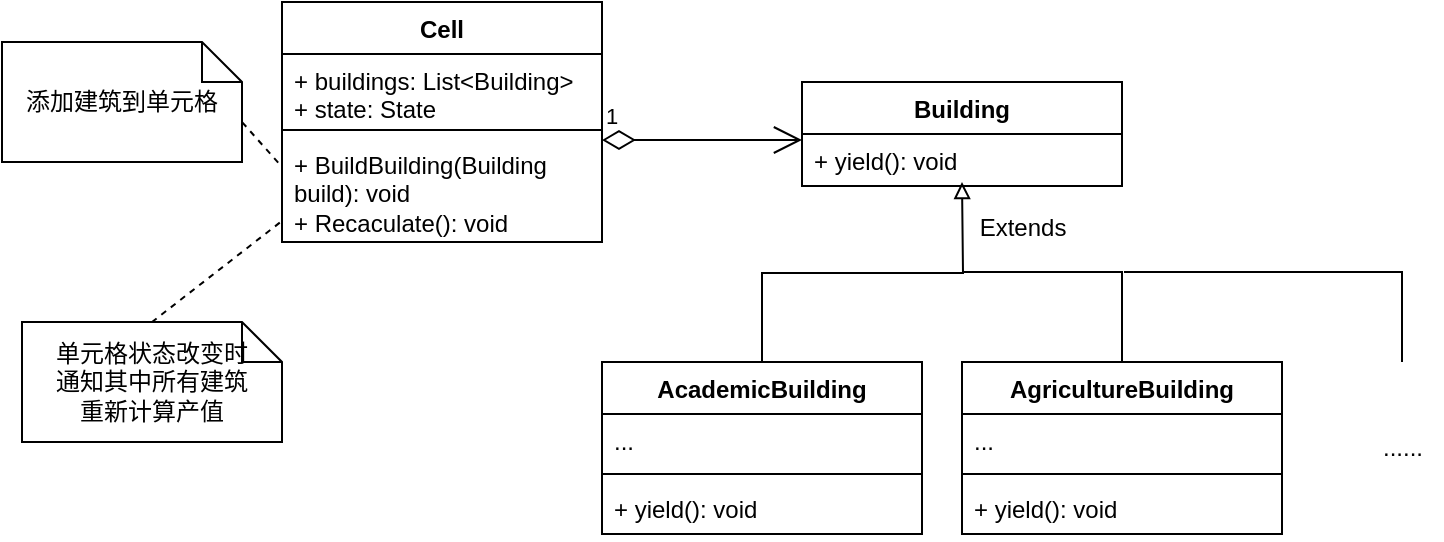 <mxfile version="22.1.16" type="device">
  <diagram name="Page-1" id="80Xx5_V7AYoYYCBFcPBS">
    <mxGraphModel dx="752" dy="622" grid="1" gridSize="10" guides="1" tooltips="1" connect="1" arrows="1" fold="1" page="1" pageScale="1" pageWidth="850" pageHeight="1100" math="0" shadow="0">
      <root>
        <mxCell id="0" />
        <mxCell id="1" parent="0" />
        <mxCell id="6V_RxtZbmtCBJ1EOpkRF-172" value="Cell" style="swimlane;fontStyle=1;align=center;verticalAlign=top;childLayout=stackLayout;horizontal=1;startSize=26;horizontalStack=0;resizeParent=1;resizeParentMax=0;resizeLast=0;collapsible=1;marginBottom=0;whiteSpace=wrap;html=1;" vertex="1" parent="1">
          <mxGeometry x="150" y="70" width="160" height="120" as="geometry" />
        </mxCell>
        <mxCell id="6V_RxtZbmtCBJ1EOpkRF-173" value="+ buildings: List&amp;lt;Building&amp;gt;&lt;br&gt;+ state: State" style="text;strokeColor=none;fillColor=none;align=left;verticalAlign=top;spacingLeft=4;spacingRight=4;overflow=hidden;rotatable=0;points=[[0,0.5],[1,0.5]];portConstraint=eastwest;whiteSpace=wrap;html=1;" vertex="1" parent="6V_RxtZbmtCBJ1EOpkRF-172">
          <mxGeometry y="26" width="160" height="34" as="geometry" />
        </mxCell>
        <mxCell id="6V_RxtZbmtCBJ1EOpkRF-174" value="" style="line;strokeWidth=1;fillColor=none;align=left;verticalAlign=middle;spacingTop=-1;spacingLeft=3;spacingRight=3;rotatable=0;labelPosition=right;points=[];portConstraint=eastwest;strokeColor=inherit;" vertex="1" parent="6V_RxtZbmtCBJ1EOpkRF-172">
          <mxGeometry y="60" width="160" height="8" as="geometry" />
        </mxCell>
        <mxCell id="6V_RxtZbmtCBJ1EOpkRF-175" value="+ BuildBuilding(Building build): void&lt;br&gt;+ Recaculate(): void" style="text;strokeColor=none;fillColor=none;align=left;verticalAlign=top;spacingLeft=4;spacingRight=4;overflow=hidden;rotatable=0;points=[[0,0.5],[1,0.5]];portConstraint=eastwest;whiteSpace=wrap;html=1;" vertex="1" parent="6V_RxtZbmtCBJ1EOpkRF-172">
          <mxGeometry y="68" width="160" height="52" as="geometry" />
        </mxCell>
        <mxCell id="6V_RxtZbmtCBJ1EOpkRF-176" value="Building" style="swimlane;fontStyle=1;align=center;verticalAlign=top;childLayout=stackLayout;horizontal=1;startSize=26;horizontalStack=0;resizeParent=1;resizeParentMax=0;resizeLast=0;collapsible=1;marginBottom=0;whiteSpace=wrap;html=1;" vertex="1" parent="1">
          <mxGeometry x="410" y="110" width="160" height="52" as="geometry" />
        </mxCell>
        <mxCell id="6V_RxtZbmtCBJ1EOpkRF-177" value="+ yield(): void" style="text;strokeColor=none;fillColor=none;align=left;verticalAlign=top;spacingLeft=4;spacingRight=4;overflow=hidden;rotatable=0;points=[[0,0.5],[1,0.5]];portConstraint=eastwest;whiteSpace=wrap;html=1;" vertex="1" parent="6V_RxtZbmtCBJ1EOpkRF-176">
          <mxGeometry y="26" width="160" height="26" as="geometry" />
        </mxCell>
        <mxCell id="6V_RxtZbmtCBJ1EOpkRF-178" value="1" style="endArrow=open;html=1;endSize=12;startArrow=diamondThin;startSize=14;startFill=0;edgeStyle=orthogonalEdgeStyle;align=left;verticalAlign=bottom;rounded=0;" edge="1" parent="1">
          <mxGeometry x="-1" y="3" relative="1" as="geometry">
            <mxPoint x="310" y="139" as="sourcePoint" />
            <mxPoint x="410" y="139" as="targetPoint" />
          </mxGeometry>
        </mxCell>
        <mxCell id="6V_RxtZbmtCBJ1EOpkRF-179" style="edgeStyle=orthogonalEdgeStyle;rounded=0;orthogonalLoop=1;jettySize=auto;html=1;exitX=0.5;exitY=0;exitDx=0;exitDy=0;endArrow=block;endFill=0;" edge="1" parent="1" source="6V_RxtZbmtCBJ1EOpkRF-180">
          <mxGeometry relative="1" as="geometry">
            <mxPoint x="490" y="160" as="targetPoint" />
          </mxGeometry>
        </mxCell>
        <mxCell id="6V_RxtZbmtCBJ1EOpkRF-180" value="AcademicBuilding" style="swimlane;fontStyle=1;align=center;verticalAlign=top;childLayout=stackLayout;horizontal=1;startSize=26;horizontalStack=0;resizeParent=1;resizeParentMax=0;resizeLast=0;collapsible=1;marginBottom=0;whiteSpace=wrap;html=1;" vertex="1" parent="1">
          <mxGeometry x="310" y="250" width="160" height="86" as="geometry" />
        </mxCell>
        <mxCell id="6V_RxtZbmtCBJ1EOpkRF-181" value="..." style="text;strokeColor=none;fillColor=none;align=left;verticalAlign=top;spacingLeft=4;spacingRight=4;overflow=hidden;rotatable=0;points=[[0,0.5],[1,0.5]];portConstraint=eastwest;whiteSpace=wrap;html=1;" vertex="1" parent="6V_RxtZbmtCBJ1EOpkRF-180">
          <mxGeometry y="26" width="160" height="26" as="geometry" />
        </mxCell>
        <mxCell id="6V_RxtZbmtCBJ1EOpkRF-182" value="" style="line;strokeWidth=1;fillColor=none;align=left;verticalAlign=middle;spacingTop=-1;spacingLeft=3;spacingRight=3;rotatable=0;labelPosition=right;points=[];portConstraint=eastwest;strokeColor=inherit;" vertex="1" parent="6V_RxtZbmtCBJ1EOpkRF-180">
          <mxGeometry y="52" width="160" height="8" as="geometry" />
        </mxCell>
        <mxCell id="6V_RxtZbmtCBJ1EOpkRF-183" value="+ yield(): void" style="text;strokeColor=none;fillColor=none;align=left;verticalAlign=top;spacingLeft=4;spacingRight=4;overflow=hidden;rotatable=0;points=[[0,0.5],[1,0.5]];portConstraint=eastwest;whiteSpace=wrap;html=1;" vertex="1" parent="6V_RxtZbmtCBJ1EOpkRF-180">
          <mxGeometry y="60" width="160" height="26" as="geometry" />
        </mxCell>
        <mxCell id="6V_RxtZbmtCBJ1EOpkRF-184" style="edgeStyle=orthogonalEdgeStyle;rounded=0;orthogonalLoop=1;jettySize=auto;html=1;exitX=0.5;exitY=0;exitDx=0;exitDy=0;endArrow=none;endFill=0;" edge="1" parent="1" source="6V_RxtZbmtCBJ1EOpkRF-185">
          <mxGeometry relative="1" as="geometry">
            <mxPoint x="491" y="205" as="targetPoint" />
            <Array as="points">
              <mxPoint x="570" y="205" />
            </Array>
          </mxGeometry>
        </mxCell>
        <mxCell id="6V_RxtZbmtCBJ1EOpkRF-185" value="AgricultureBuilding" style="swimlane;fontStyle=1;align=center;verticalAlign=top;childLayout=stackLayout;horizontal=1;startSize=26;horizontalStack=0;resizeParent=1;resizeParentMax=0;resizeLast=0;collapsible=1;marginBottom=0;whiteSpace=wrap;html=1;" vertex="1" parent="1">
          <mxGeometry x="490" y="250" width="160" height="86" as="geometry" />
        </mxCell>
        <mxCell id="6V_RxtZbmtCBJ1EOpkRF-186" value="..." style="text;strokeColor=none;fillColor=none;align=left;verticalAlign=top;spacingLeft=4;spacingRight=4;overflow=hidden;rotatable=0;points=[[0,0.5],[1,0.5]];portConstraint=eastwest;whiteSpace=wrap;html=1;" vertex="1" parent="6V_RxtZbmtCBJ1EOpkRF-185">
          <mxGeometry y="26" width="160" height="26" as="geometry" />
        </mxCell>
        <mxCell id="6V_RxtZbmtCBJ1EOpkRF-187" value="" style="line;strokeWidth=1;fillColor=none;align=left;verticalAlign=middle;spacingTop=-1;spacingLeft=3;spacingRight=3;rotatable=0;labelPosition=right;points=[];portConstraint=eastwest;strokeColor=inherit;" vertex="1" parent="6V_RxtZbmtCBJ1EOpkRF-185">
          <mxGeometry y="52" width="160" height="8" as="geometry" />
        </mxCell>
        <mxCell id="6V_RxtZbmtCBJ1EOpkRF-188" value="+ yield(): void" style="text;strokeColor=none;fillColor=none;align=left;verticalAlign=top;spacingLeft=4;spacingRight=4;overflow=hidden;rotatable=0;points=[[0,0.5],[1,0.5]];portConstraint=eastwest;whiteSpace=wrap;html=1;" vertex="1" parent="6V_RxtZbmtCBJ1EOpkRF-185">
          <mxGeometry y="60" width="160" height="26" as="geometry" />
        </mxCell>
        <mxCell id="6V_RxtZbmtCBJ1EOpkRF-189" value="......" style="text;html=1;align=center;verticalAlign=middle;resizable=0;points=[];autosize=1;strokeColor=none;fillColor=none;" vertex="1" parent="1">
          <mxGeometry x="690" y="278" width="40" height="30" as="geometry" />
        </mxCell>
        <mxCell id="6V_RxtZbmtCBJ1EOpkRF-190" style="edgeStyle=orthogonalEdgeStyle;rounded=0;orthogonalLoop=1;jettySize=auto;html=1;endArrow=none;endFill=0;" edge="1" parent="1">
          <mxGeometry relative="1" as="geometry">
            <mxPoint x="571" y="205" as="targetPoint" />
            <mxPoint x="710" y="250" as="sourcePoint" />
            <Array as="points">
              <mxPoint x="710" y="250" />
              <mxPoint x="710" y="205" />
            </Array>
          </mxGeometry>
        </mxCell>
        <mxCell id="6V_RxtZbmtCBJ1EOpkRF-191" value="添加建筑到单元格" style="shape=note;size=20;whiteSpace=wrap;html=1;" vertex="1" parent="1">
          <mxGeometry x="10" y="90" width="120" height="60" as="geometry" />
        </mxCell>
        <mxCell id="6V_RxtZbmtCBJ1EOpkRF-192" value="" style="endArrow=none;dashed=1;html=1;rounded=0;entryX=0;entryY=0;entryDx=120;entryDy=40;entryPerimeter=0;exitX=-0.012;exitY=0.237;exitDx=0;exitDy=0;exitPerimeter=0;" edge="1" parent="1" source="6V_RxtZbmtCBJ1EOpkRF-175" target="6V_RxtZbmtCBJ1EOpkRF-191">
          <mxGeometry width="50" height="50" relative="1" as="geometry">
            <mxPoint x="300" y="180" as="sourcePoint" />
            <mxPoint x="350" y="130" as="targetPoint" />
          </mxGeometry>
        </mxCell>
        <mxCell id="6V_RxtZbmtCBJ1EOpkRF-193" value="单元格状态改变时&lt;br&gt;通知其中所有建筑&lt;br&gt;重新计算产值" style="shape=note;size=20;whiteSpace=wrap;html=1;" vertex="1" parent="1">
          <mxGeometry x="20" y="230" width="130" height="60" as="geometry" />
        </mxCell>
        <mxCell id="6V_RxtZbmtCBJ1EOpkRF-194" value="" style="endArrow=none;dashed=1;html=1;rounded=0;entryX=0.5;entryY=0;entryDx=0;entryDy=0;entryPerimeter=0;exitX=-0.007;exitY=0.814;exitDx=0;exitDy=0;exitPerimeter=0;" edge="1" parent="1" source="6V_RxtZbmtCBJ1EOpkRF-175" target="6V_RxtZbmtCBJ1EOpkRF-193">
          <mxGeometry width="50" height="50" relative="1" as="geometry">
            <mxPoint x="158" y="160" as="sourcePoint" />
            <mxPoint x="140" y="140" as="targetPoint" />
          </mxGeometry>
        </mxCell>
        <mxCell id="6V_RxtZbmtCBJ1EOpkRF-195" value="Extends" style="text;html=1;align=center;verticalAlign=middle;resizable=0;points=[];autosize=1;strokeColor=none;fillColor=none;" vertex="1" parent="1">
          <mxGeometry x="485" y="168" width="70" height="30" as="geometry" />
        </mxCell>
      </root>
    </mxGraphModel>
  </diagram>
</mxfile>
